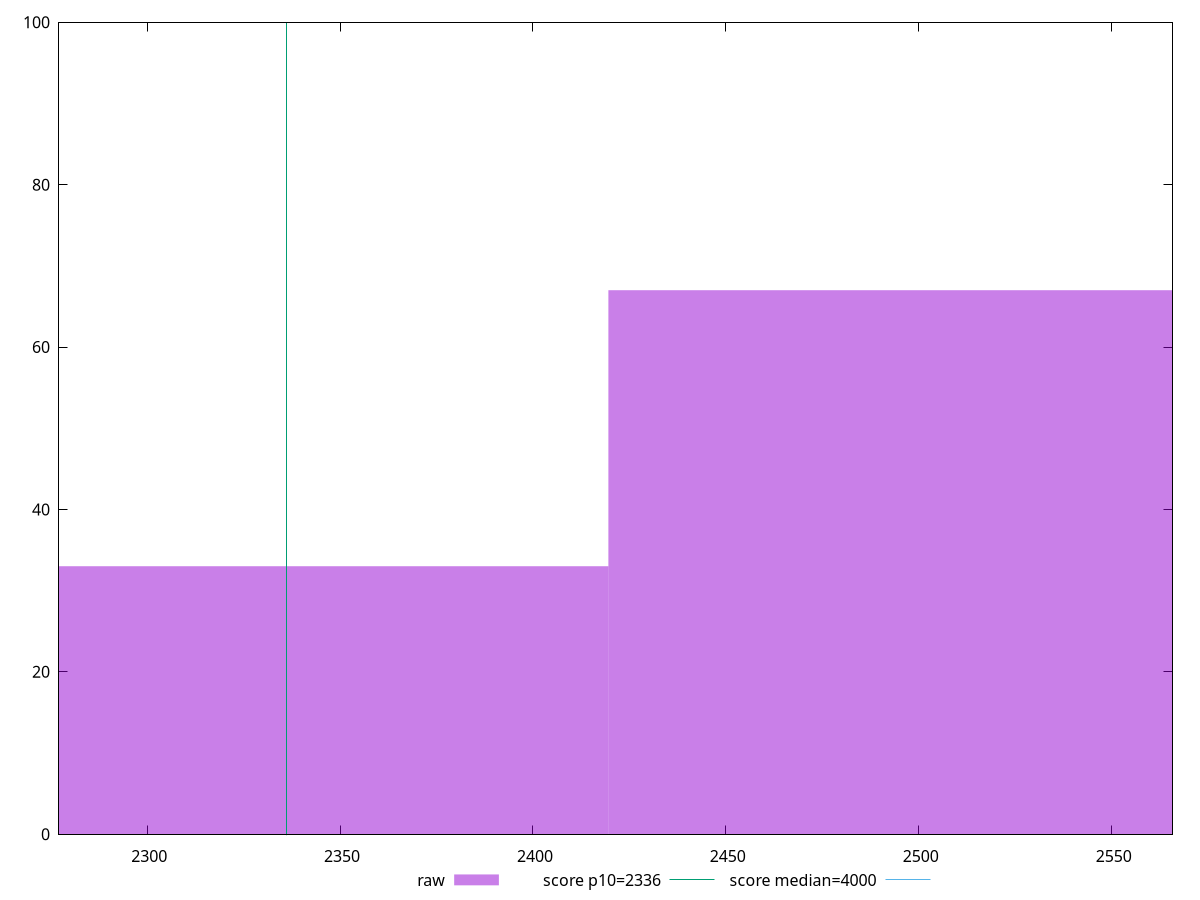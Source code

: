 reset

$raw <<EOF
2509.1679366468575 67
2329.941655457796 33
EOF

set key outside below
set boxwidth 179.22628118906124
set xrange [2277.1490000000003:2565.7765]
set yrange [0:100]
set trange [0:100]
set style fill transparent solid 0.5 noborder

set parametric
set terminal svg size 640, 490 enhanced background rgb 'white'
set output "report_00018_2021-02-10T15-25-16.877Z/first-contentful-paint/samples/pages/raw/histogram.svg"

plot $raw title "raw" with boxes, \
     2336,t title "score p10=2336", \
     4000,t title "score median=4000"

reset
